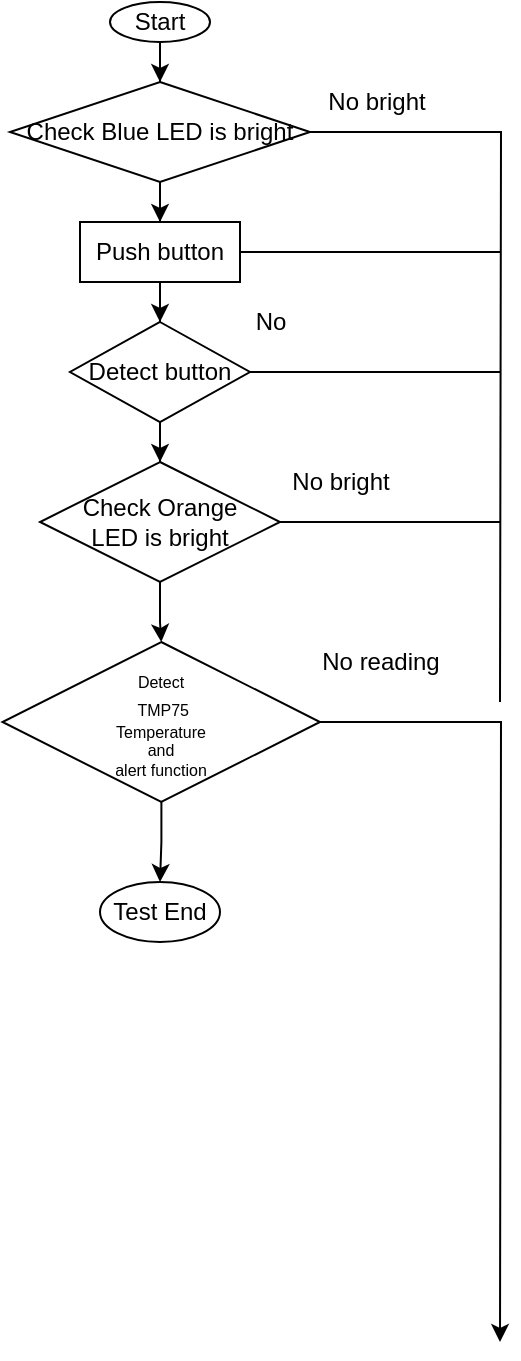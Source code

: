 <mxfile version="12.9.6" type="github">
  <diagram id="qrGEZ7d2ItmtNZZTiHF2" name="Page-1">
    <mxGraphModel dx="981" dy="548" grid="1" gridSize="10" guides="1" tooltips="1" connect="1" arrows="1" fold="1" page="1" pageScale="1" pageWidth="827" pageHeight="1169" math="0" shadow="0">
      <root>
        <mxCell id="0" />
        <mxCell id="1" parent="0" />
        <mxCell id="YghnJZwzXwjtp5xYnZhh-16" style="edgeStyle=orthogonalEdgeStyle;rounded=0;orthogonalLoop=1;jettySize=auto;html=1;entryX=0.5;entryY=0;entryDx=0;entryDy=0;" edge="1" parent="1" source="YghnJZwzXwjtp5xYnZhh-2" target="YghnJZwzXwjtp5xYnZhh-5">
          <mxGeometry relative="1" as="geometry" />
        </mxCell>
        <mxCell id="YghnJZwzXwjtp5xYnZhh-2" value="Start" style="ellipse;whiteSpace=wrap;html=1;" vertex="1" parent="1">
          <mxGeometry x="75" y="60" width="50" height="20" as="geometry" />
        </mxCell>
        <mxCell id="YghnJZwzXwjtp5xYnZhh-18" style="edgeStyle=orthogonalEdgeStyle;rounded=0;orthogonalLoop=1;jettySize=auto;html=1;entryX=0.5;entryY=0;entryDx=0;entryDy=0;" edge="1" parent="1" source="YghnJZwzXwjtp5xYnZhh-4" target="YghnJZwzXwjtp5xYnZhh-7">
          <mxGeometry relative="1" as="geometry" />
        </mxCell>
        <mxCell id="YghnJZwzXwjtp5xYnZhh-28" style="edgeStyle=orthogonalEdgeStyle;rounded=0;orthogonalLoop=1;jettySize=auto;html=1;endArrow=none;endFill=0;" edge="1" parent="1" source="YghnJZwzXwjtp5xYnZhh-4">
          <mxGeometry relative="1" as="geometry">
            <mxPoint x="270" y="185" as="targetPoint" />
          </mxGeometry>
        </mxCell>
        <mxCell id="YghnJZwzXwjtp5xYnZhh-4" value="Push button" style="rounded=0;whiteSpace=wrap;html=1;" vertex="1" parent="1">
          <mxGeometry x="60" y="170" width="80" height="30" as="geometry" />
        </mxCell>
        <mxCell id="YghnJZwzXwjtp5xYnZhh-17" style="edgeStyle=orthogonalEdgeStyle;rounded=0;orthogonalLoop=1;jettySize=auto;html=1;entryX=0.5;entryY=0;entryDx=0;entryDy=0;" edge="1" parent="1" source="YghnJZwzXwjtp5xYnZhh-5" target="YghnJZwzXwjtp5xYnZhh-4">
          <mxGeometry relative="1" as="geometry" />
        </mxCell>
        <mxCell id="YghnJZwzXwjtp5xYnZhh-27" style="edgeStyle=orthogonalEdgeStyle;rounded=0;orthogonalLoop=1;jettySize=auto;html=1;endArrow=none;endFill=0;" edge="1" parent="1" source="YghnJZwzXwjtp5xYnZhh-5">
          <mxGeometry relative="1" as="geometry">
            <mxPoint x="270" y="410" as="targetPoint" />
          </mxGeometry>
        </mxCell>
        <mxCell id="YghnJZwzXwjtp5xYnZhh-5" value="&lt;span style=&quot;text-align: left ; white-space: normal&quot;&gt;Check Blue LED is bright&lt;/span&gt;" style="rhombus;whiteSpace=wrap;html=1;" vertex="1" parent="1">
          <mxGeometry x="25" y="100" width="150" height="50" as="geometry" />
        </mxCell>
        <mxCell id="YghnJZwzXwjtp5xYnZhh-23" style="edgeStyle=orthogonalEdgeStyle;rounded=0;orthogonalLoop=1;jettySize=auto;html=1;entryX=0.5;entryY=0;entryDx=0;entryDy=0;" edge="1" parent="1" source="YghnJZwzXwjtp5xYnZhh-6" target="YghnJZwzXwjtp5xYnZhh-22">
          <mxGeometry relative="1" as="geometry" />
        </mxCell>
        <mxCell id="YghnJZwzXwjtp5xYnZhh-32" style="edgeStyle=orthogonalEdgeStyle;rounded=0;orthogonalLoop=1;jettySize=auto;html=1;endArrow=none;endFill=0;" edge="1" parent="1" source="YghnJZwzXwjtp5xYnZhh-6">
          <mxGeometry relative="1" as="geometry">
            <mxPoint x="270" y="320" as="targetPoint" />
          </mxGeometry>
        </mxCell>
        <mxCell id="YghnJZwzXwjtp5xYnZhh-6" value="&lt;span style=&quot;text-align: left ; white-space: normal&quot;&gt;Check Orange&lt;br&gt;LED is bright&lt;/span&gt;" style="rhombus;whiteSpace=wrap;html=1;" vertex="1" parent="1">
          <mxGeometry x="40" y="290" width="120" height="60" as="geometry" />
        </mxCell>
        <mxCell id="YghnJZwzXwjtp5xYnZhh-19" style="edgeStyle=orthogonalEdgeStyle;rounded=0;orthogonalLoop=1;jettySize=auto;html=1;entryX=0.5;entryY=0;entryDx=0;entryDy=0;" edge="1" parent="1" source="YghnJZwzXwjtp5xYnZhh-7" target="YghnJZwzXwjtp5xYnZhh-6">
          <mxGeometry relative="1" as="geometry" />
        </mxCell>
        <mxCell id="YghnJZwzXwjtp5xYnZhh-31" style="edgeStyle=orthogonalEdgeStyle;rounded=0;orthogonalLoop=1;jettySize=auto;html=1;endArrow=none;endFill=0;" edge="1" parent="1" source="YghnJZwzXwjtp5xYnZhh-7">
          <mxGeometry relative="1" as="geometry">
            <mxPoint x="270" y="245" as="targetPoint" />
          </mxGeometry>
        </mxCell>
        <mxCell id="YghnJZwzXwjtp5xYnZhh-7" value="&lt;span style=&quot;text-align: left ; white-space: normal&quot;&gt;Detect button&lt;/span&gt;" style="rhombus;whiteSpace=wrap;html=1;" vertex="1" parent="1">
          <mxGeometry x="55" y="220" width="90" height="50" as="geometry" />
        </mxCell>
        <mxCell id="YghnJZwzXwjtp5xYnZhh-9" value="Test End" style="ellipse;whiteSpace=wrap;html=1;" vertex="1" parent="1">
          <mxGeometry x="70" y="500" width="60" height="30" as="geometry" />
        </mxCell>
        <mxCell id="YghnJZwzXwjtp5xYnZhh-11" value="No bright" style="text;html=1;align=center;verticalAlign=middle;resizable=0;points=[];autosize=1;" vertex="1" parent="1">
          <mxGeometry x="177.5" y="100" width="60" height="20" as="geometry" />
        </mxCell>
        <mxCell id="YghnJZwzXwjtp5xYnZhh-20" value="No" style="text;html=1;align=center;verticalAlign=middle;resizable=0;points=[];autosize=1;" vertex="1" parent="1">
          <mxGeometry x="140" y="210" width="30" height="20" as="geometry" />
        </mxCell>
        <mxCell id="YghnJZwzXwjtp5xYnZhh-21" value="No bright" style="text;html=1;align=center;verticalAlign=middle;resizable=0;points=[];autosize=1;" vertex="1" parent="1">
          <mxGeometry x="160" y="290" width="60" height="20" as="geometry" />
        </mxCell>
        <mxCell id="YghnJZwzXwjtp5xYnZhh-24" style="edgeStyle=orthogonalEdgeStyle;rounded=0;orthogonalLoop=1;jettySize=auto;html=1;" edge="1" parent="1" source="YghnJZwzXwjtp5xYnZhh-22">
          <mxGeometry relative="1" as="geometry">
            <mxPoint x="270" y="730" as="targetPoint" />
          </mxGeometry>
        </mxCell>
        <mxCell id="YghnJZwzXwjtp5xYnZhh-26" style="edgeStyle=orthogonalEdgeStyle;rounded=0;orthogonalLoop=1;jettySize=auto;html=1;" edge="1" parent="1" source="YghnJZwzXwjtp5xYnZhh-22" target="YghnJZwzXwjtp5xYnZhh-9">
          <mxGeometry relative="1" as="geometry" />
        </mxCell>
        <mxCell id="YghnJZwzXwjtp5xYnZhh-22" value="&lt;span style=&quot;white-space: normal ; font-size: 8px&quot;&gt;Detect&lt;br style=&quot;font-size: 8px&quot;&gt;&amp;nbsp;TMP75&lt;br style=&quot;font-size: 8px&quot;&gt;&lt;div style=&quot;font-size: 8px&quot;&gt;&lt;span style=&quot;font-size: 8px&quot;&gt;Temperature&lt;/span&gt;&lt;/div&gt;&lt;div style=&quot;font-size: 8px&quot;&gt;&lt;span style=&quot;font-size: 8px&quot;&gt;and&lt;/span&gt;&lt;/div&gt;&lt;div style=&quot;font-size: 8px&quot;&gt;&lt;span style=&quot;font-size: 8px&quot;&gt;alert function&lt;/span&gt;&lt;/div&gt;&lt;/span&gt;" style="rhombus;whiteSpace=wrap;html=1;align=center;" vertex="1" parent="1">
          <mxGeometry x="21.25" y="380" width="158.75" height="80" as="geometry" />
        </mxCell>
        <mxCell id="YghnJZwzXwjtp5xYnZhh-25" value="No reading" style="text;html=1;align=center;verticalAlign=middle;resizable=0;points=[];autosize=1;" vertex="1" parent="1">
          <mxGeometry x="175" y="380" width="70" height="20" as="geometry" />
        </mxCell>
      </root>
    </mxGraphModel>
  </diagram>
</mxfile>
